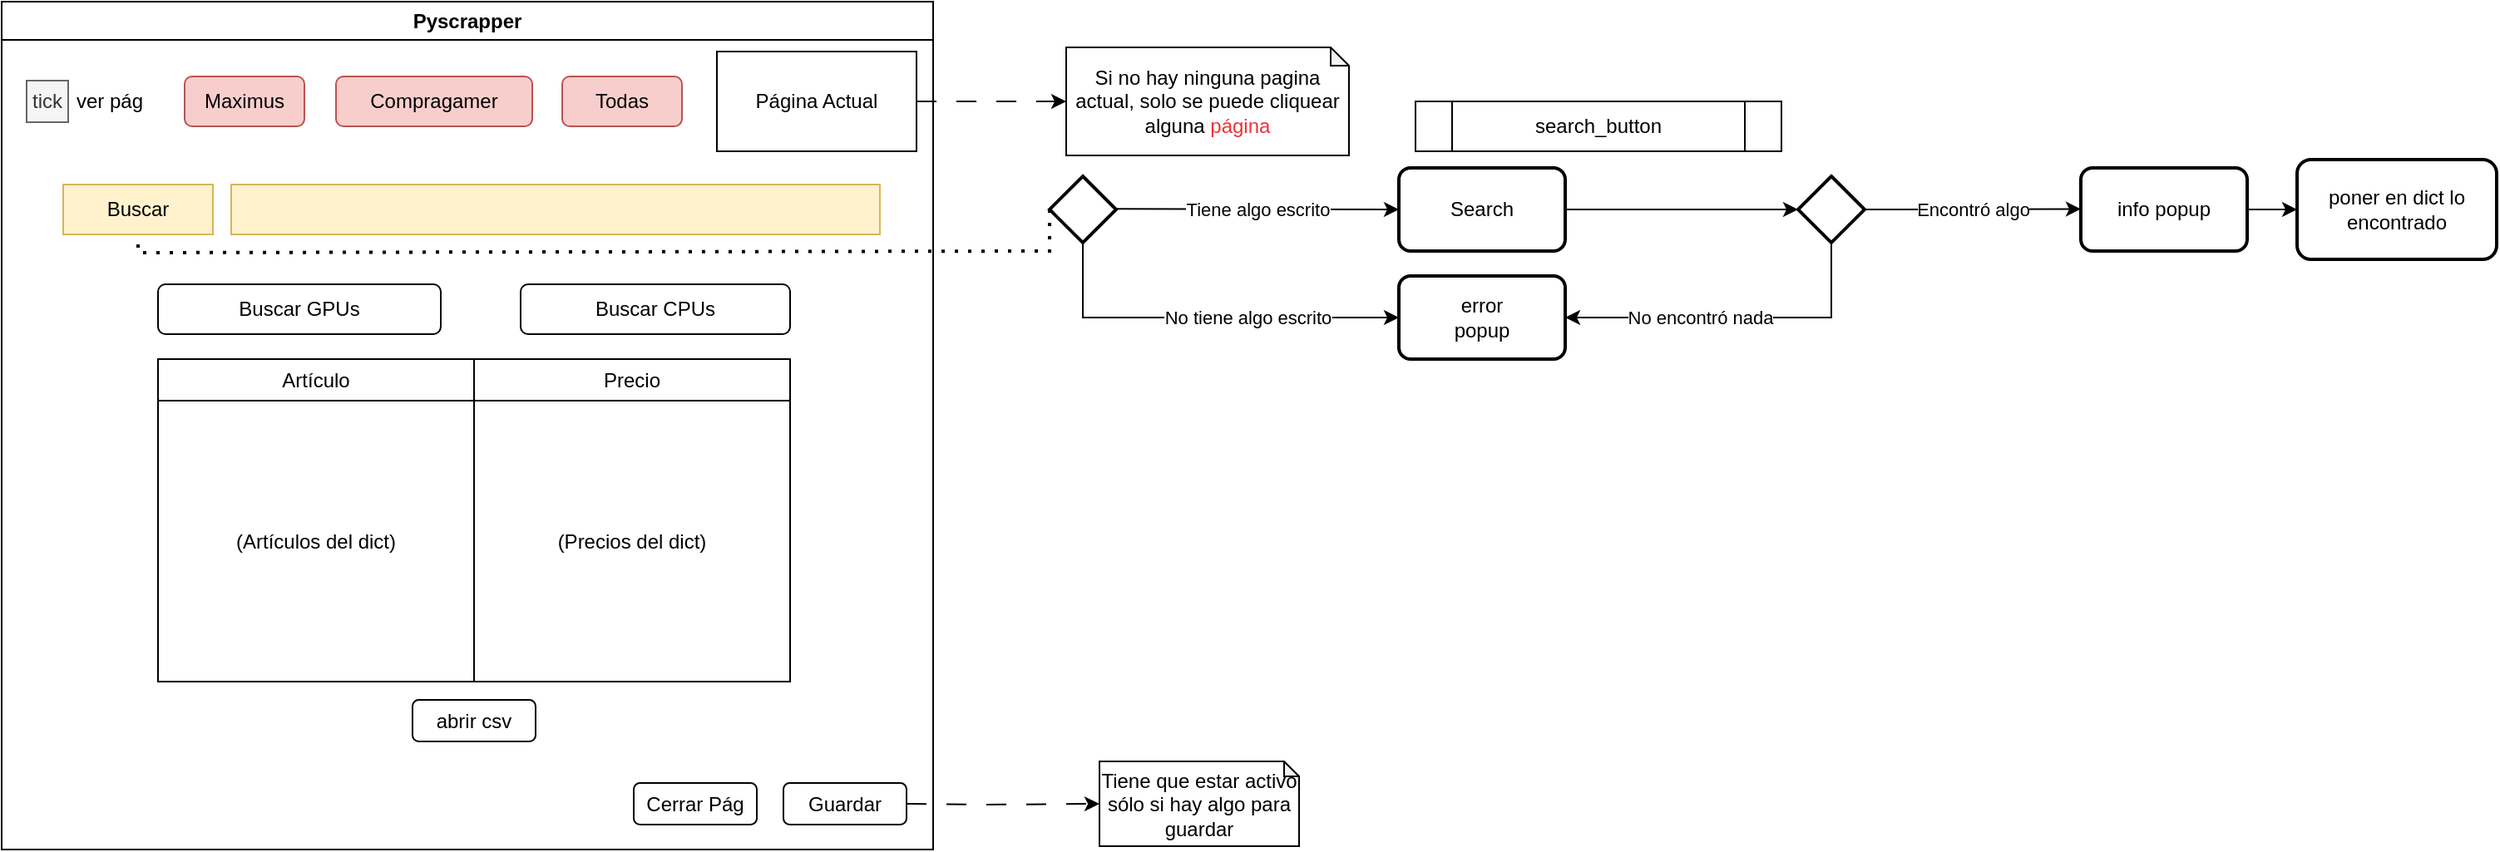 <mxfile version="26.1.3">
  <diagram name="Página-1" id="81k6pfxS5LgnZ5fJO8in">
    <mxGraphModel dx="1434" dy="822" grid="1" gridSize="10" guides="1" tooltips="1" connect="1" arrows="1" fold="1" page="1" pageScale="1" pageWidth="827" pageHeight="1169" math="0" shadow="0">
      <root>
        <mxCell id="0" />
        <mxCell id="1" parent="0" />
        <mxCell id="_4SPdL2_WH518IZdtTf2-4" value="Pyscrapper" style="swimlane;whiteSpace=wrap;html=1;startSize=23;movable=1;resizable=1;rotatable=1;deletable=1;editable=1;locked=0;connectable=1;" parent="1" vertex="1">
          <mxGeometry x="130" y="90" width="560" height="510" as="geometry">
            <mxRectangle x="130" y="90" width="140" height="30" as="alternateBounds" />
          </mxGeometry>
        </mxCell>
        <mxCell id="_4SPdL2_WH518IZdtTf2-8" value="" style="rounded=0;whiteSpace=wrap;html=1;fillColor=#fff2cc;strokeColor=#d6b656;" parent="_4SPdL2_WH518IZdtTf2-4" vertex="1">
          <mxGeometry x="138" y="110" width="390" height="30" as="geometry" />
        </mxCell>
        <mxCell id="_4SPdL2_WH518IZdtTf2-10" value="Buscar" style="text;html=1;align=center;verticalAlign=middle;whiteSpace=wrap;rounded=0;fillColor=#fff2cc;strokeColor=#d6b656;" parent="_4SPdL2_WH518IZdtTf2-4" vertex="1">
          <mxGeometry x="37" y="110" width="90" height="30" as="geometry" />
        </mxCell>
        <mxCell id="_4SPdL2_WH518IZdtTf2-45" value="Todas" style="rounded=1;whiteSpace=wrap;html=1;fillColor=#f8cecc;strokeColor=#b85450;" parent="_4SPdL2_WH518IZdtTf2-4" vertex="1">
          <mxGeometry x="337" y="45" width="72" height="30" as="geometry" />
        </mxCell>
        <mxCell id="_4SPdL2_WH518IZdtTf2-63" value="Página Actual" style="rounded=0;whiteSpace=wrap;html=1;" parent="_4SPdL2_WH518IZdtTf2-4" vertex="1">
          <mxGeometry x="430" y="30" width="120" height="60" as="geometry" />
        </mxCell>
        <mxCell id="_4SPdL2_WH518IZdtTf2-90" value="&lt;div&gt;Buscar GPUs&lt;/div&gt;" style="rounded=1;whiteSpace=wrap;html=1;" parent="_4SPdL2_WH518IZdtTf2-4" vertex="1">
          <mxGeometry x="94" y="170" width="170" height="30" as="geometry" />
        </mxCell>
        <mxCell id="_4SPdL2_WH518IZdtTf2-91" value="Buscar CPUs" style="rounded=1;whiteSpace=wrap;html=1;" parent="_4SPdL2_WH518IZdtTf2-4" vertex="1">
          <mxGeometry x="312" y="170" width="162" height="30" as="geometry" />
        </mxCell>
        <mxCell id="_4SPdL2_WH518IZdtTf2-94" value="tick" style="whiteSpace=wrap;html=1;aspect=fixed;fillColor=#f5f5f5;fontColor=#333333;strokeColor=#666666;" parent="_4SPdL2_WH518IZdtTf2-4" vertex="1">
          <mxGeometry x="15" y="47.5" width="25" height="25" as="geometry" />
        </mxCell>
        <mxCell id="_4SPdL2_WH518IZdtTf2-97" value="ver pág" style="text;html=1;align=center;verticalAlign=middle;whiteSpace=wrap;rounded=0;" parent="_4SPdL2_WH518IZdtTf2-4" vertex="1">
          <mxGeometry x="40" y="45" width="50" height="30" as="geometry" />
        </mxCell>
        <mxCell id="_4SPdL2_WH518IZdtTf2-40" value="Maximus" style="rounded=1;whiteSpace=wrap;html=1;container=0;fillColor=#f8cecc;strokeColor=#b85450;" parent="_4SPdL2_WH518IZdtTf2-4" vertex="1">
          <mxGeometry x="110" y="45" width="72" height="30" as="geometry" />
        </mxCell>
        <mxCell id="_4SPdL2_WH518IZdtTf2-43" value="Compragamer" style="rounded=1;whiteSpace=wrap;html=1;fillColor=#f8cecc;strokeColor=#b85450;" parent="_4SPdL2_WH518IZdtTf2-4" vertex="1">
          <mxGeometry x="201" y="45" width="118" height="30" as="geometry" />
        </mxCell>
        <mxCell id="_4SPdL2_WH518IZdtTf2-135" value="" style="group" parent="_4SPdL2_WH518IZdtTf2-4" vertex="1" connectable="0">
          <mxGeometry x="94" y="215" width="380" height="195" as="geometry" />
        </mxCell>
        <mxCell id="_4SPdL2_WH518IZdtTf2-127" value="" style="shape=internalStorage;whiteSpace=wrap;html=1;backgroundOutline=1;dx=190;dy=25;" parent="_4SPdL2_WH518IZdtTf2-135" vertex="1">
          <mxGeometry width="380" height="194" as="geometry" />
        </mxCell>
        <mxCell id="_4SPdL2_WH518IZdtTf2-130" value="Artículo" style="text;html=1;align=center;verticalAlign=middle;whiteSpace=wrap;rounded=0;" parent="_4SPdL2_WH518IZdtTf2-135" vertex="1">
          <mxGeometry width="190" height="25" as="geometry" />
        </mxCell>
        <mxCell id="_4SPdL2_WH518IZdtTf2-131" value="Precio" style="text;html=1;align=center;verticalAlign=middle;whiteSpace=wrap;rounded=0;" parent="_4SPdL2_WH518IZdtTf2-135" vertex="1">
          <mxGeometry x="190" width="190" height="25" as="geometry" />
        </mxCell>
        <mxCell id="_4SPdL2_WH518IZdtTf2-133" value="(Artículos del dict)" style="text;html=1;align=center;verticalAlign=middle;whiteSpace=wrap;rounded=0;" parent="_4SPdL2_WH518IZdtTf2-135" vertex="1">
          <mxGeometry y="25" width="190" height="170" as="geometry" />
        </mxCell>
        <mxCell id="_4SPdL2_WH518IZdtTf2-134" value="(Precios del dict)" style="text;html=1;align=center;verticalAlign=middle;whiteSpace=wrap;rounded=0;" parent="_4SPdL2_WH518IZdtTf2-135" vertex="1">
          <mxGeometry x="190" y="25" width="190" height="170" as="geometry" />
        </mxCell>
        <mxCell id="_4SPdL2_WH518IZdtTf2-142" value="Cerrar Pág" style="rounded=1;whiteSpace=wrap;html=1;" parent="_4SPdL2_WH518IZdtTf2-4" vertex="1">
          <mxGeometry x="380" y="470" width="74" height="25" as="geometry" />
        </mxCell>
        <mxCell id="_4SPdL2_WH518IZdtTf2-143" value="Guardar" style="rounded=1;whiteSpace=wrap;html=1;" parent="_4SPdL2_WH518IZdtTf2-4" vertex="1">
          <mxGeometry x="470" y="470" width="74" height="25" as="geometry" />
        </mxCell>
        <mxCell id="_4SPdL2_WH518IZdtTf2-150" value="abrir csv" style="rounded=1;whiteSpace=wrap;html=1;" parent="_4SPdL2_WH518IZdtTf2-4" vertex="1">
          <mxGeometry x="247" y="420" width="74" height="25" as="geometry" />
        </mxCell>
        <mxCell id="_4SPdL2_WH518IZdtTf2-12" value="" style="endArrow=none;dashed=1;html=1;dashPattern=1 3;strokeWidth=2;rounded=0;entryX=0.5;entryY=1;entryDx=0;entryDy=0;exitX=0;exitY=0.5;exitDx=0;exitDy=0;exitPerimeter=0;" parent="1" source="_4SPdL2_WH518IZdtTf2-14" target="_4SPdL2_WH518IZdtTf2-10" edge="1">
          <mxGeometry width="50" height="50" relative="1" as="geometry">
            <mxPoint x="760" y="280" as="sourcePoint" />
            <mxPoint x="500" y="320" as="targetPoint" />
            <Array as="points">
              <mxPoint x="760" y="215" />
              <mxPoint x="760" y="240" />
              <mxPoint x="212" y="241" />
            </Array>
          </mxGeometry>
        </mxCell>
        <mxCell id="_4SPdL2_WH518IZdtTf2-14" value="" style="strokeWidth=2;html=1;shape=mxgraph.flowchart.decision;whiteSpace=wrap;" parent="1" vertex="1">
          <mxGeometry x="760" y="195" width="40" height="40" as="geometry" />
        </mxCell>
        <mxCell id="_4SPdL2_WH518IZdtTf2-15" value="" style="endArrow=classic;html=1;rounded=0;" parent="1" edge="1">
          <mxGeometry relative="1" as="geometry">
            <mxPoint x="800" y="214.6" as="sourcePoint" />
            <mxPoint x="970" y="215" as="targetPoint" />
          </mxGeometry>
        </mxCell>
        <mxCell id="_4SPdL2_WH518IZdtTf2-16" value="Tiene algo escrito" style="edgeLabel;resizable=0;html=1;;align=center;verticalAlign=middle;" parent="_4SPdL2_WH518IZdtTf2-15" connectable="0" vertex="1">
          <mxGeometry relative="1" as="geometry" />
        </mxCell>
        <mxCell id="_4SPdL2_WH518IZdtTf2-19" value="" style="rounded=1;whiteSpace=wrap;html=1;absoluteArcSize=1;arcSize=14;strokeWidth=2;" parent="1" vertex="1">
          <mxGeometry x="970" y="190" width="100" height="50" as="geometry" />
        </mxCell>
        <mxCell id="_4SPdL2_WH518IZdtTf2-20" value="Search" style="text;html=1;align=center;verticalAlign=middle;whiteSpace=wrap;rounded=0;" parent="1" vertex="1">
          <mxGeometry x="990" y="200" width="60" height="30" as="geometry" />
        </mxCell>
        <mxCell id="_4SPdL2_WH518IZdtTf2-21" value="" style="endArrow=classic;html=1;rounded=0;entryX=0;entryY=0.5;entryDx=0;entryDy=0;exitX=0.5;exitY=1;exitDx=0;exitDy=0;exitPerimeter=0;" parent="1" source="_4SPdL2_WH518IZdtTf2-14" target="_4SPdL2_WH518IZdtTf2-23" edge="1">
          <mxGeometry relative="1" as="geometry">
            <mxPoint x="780" y="255" as="sourcePoint" />
            <mxPoint x="920" y="285" as="targetPoint" />
            <Array as="points">
              <mxPoint x="780" y="280" />
            </Array>
          </mxGeometry>
        </mxCell>
        <mxCell id="_4SPdL2_WH518IZdtTf2-22" value="No tiene algo escrito" style="edgeLabel;resizable=0;html=1;;align=center;verticalAlign=middle;" parent="_4SPdL2_WH518IZdtTf2-21" connectable="0" vertex="1">
          <mxGeometry relative="1" as="geometry">
            <mxPoint x="26" as="offset" />
          </mxGeometry>
        </mxCell>
        <mxCell id="_4SPdL2_WH518IZdtTf2-23" value="" style="rounded=1;whiteSpace=wrap;html=1;absoluteArcSize=1;arcSize=14;strokeWidth=2;" parent="1" vertex="1">
          <mxGeometry x="970" y="255" width="100" height="50" as="geometry" />
        </mxCell>
        <mxCell id="_4SPdL2_WH518IZdtTf2-24" value="error popup" style="text;html=1;align=center;verticalAlign=middle;whiteSpace=wrap;rounded=0;" parent="1" vertex="1">
          <mxGeometry x="990" y="265" width="60" height="30" as="geometry" />
        </mxCell>
        <mxCell id="_4SPdL2_WH518IZdtTf2-25" value="" style="strokeWidth=2;html=1;shape=mxgraph.flowchart.decision;whiteSpace=wrap;" parent="1" vertex="1">
          <mxGeometry x="1210" y="195" width="40" height="40" as="geometry" />
        </mxCell>
        <mxCell id="_4SPdL2_WH518IZdtTf2-26" value="" style="endArrow=classic;html=1;rounded=0;exitX=1;exitY=0.5;exitDx=0;exitDy=0;exitPerimeter=0;" parent="1" source="_4SPdL2_WH518IZdtTf2-25" edge="1">
          <mxGeometry relative="1" as="geometry">
            <mxPoint x="1280" y="215" as="sourcePoint" />
            <mxPoint x="1380" y="214.72" as="targetPoint" />
          </mxGeometry>
        </mxCell>
        <mxCell id="_4SPdL2_WH518IZdtTf2-27" value="Encontró algo" style="edgeLabel;resizable=0;html=1;;align=center;verticalAlign=middle;" parent="_4SPdL2_WH518IZdtTf2-26" connectable="0" vertex="1">
          <mxGeometry relative="1" as="geometry" />
        </mxCell>
        <mxCell id="_4SPdL2_WH518IZdtTf2-29" value="" style="endArrow=classic;html=1;rounded=0;exitX=1;exitY=0.5;exitDx=0;exitDy=0;entryX=0;entryY=0.5;entryDx=0;entryDy=0;entryPerimeter=0;" parent="1" source="_4SPdL2_WH518IZdtTf2-19" target="_4SPdL2_WH518IZdtTf2-25" edge="1">
          <mxGeometry width="50" height="50" relative="1" as="geometry">
            <mxPoint x="1120" y="235" as="sourcePoint" />
            <mxPoint x="1170" y="185" as="targetPoint" />
          </mxGeometry>
        </mxCell>
        <mxCell id="_4SPdL2_WH518IZdtTf2-30" value="" style="endArrow=classic;html=1;rounded=0;exitX=0.5;exitY=1;exitDx=0;exitDy=0;exitPerimeter=0;entryX=1;entryY=0.5;entryDx=0;entryDy=0;" parent="1" source="_4SPdL2_WH518IZdtTf2-25" target="_4SPdL2_WH518IZdtTf2-23" edge="1">
          <mxGeometry relative="1" as="geometry">
            <mxPoint x="1220" y="185" as="sourcePoint" />
            <mxPoint x="1320" y="185" as="targetPoint" />
            <Array as="points">
              <mxPoint x="1230" y="280" />
            </Array>
          </mxGeometry>
        </mxCell>
        <mxCell id="_4SPdL2_WH518IZdtTf2-31" value="No encontró nada" style="edgeLabel;resizable=0;html=1;;align=center;verticalAlign=middle;" parent="_4SPdL2_WH518IZdtTf2-30" connectable="0" vertex="1">
          <mxGeometry relative="1" as="geometry">
            <mxPoint x="-22" as="offset" />
          </mxGeometry>
        </mxCell>
        <mxCell id="_4SPdL2_WH518IZdtTf2-68" value="" style="edgeStyle=orthogonalEdgeStyle;rounded=0;orthogonalLoop=1;jettySize=auto;html=1;" parent="1" source="_4SPdL2_WH518IZdtTf2-32" target="_4SPdL2_WH518IZdtTf2-67" edge="1">
          <mxGeometry relative="1" as="geometry" />
        </mxCell>
        <mxCell id="_4SPdL2_WH518IZdtTf2-32" value="" style="rounded=1;whiteSpace=wrap;html=1;absoluteArcSize=1;arcSize=14;strokeWidth=2;" parent="1" vertex="1">
          <mxGeometry x="1380" y="190" width="100" height="50" as="geometry" />
        </mxCell>
        <mxCell id="_4SPdL2_WH518IZdtTf2-33" value="info popup" style="text;html=1;align=center;verticalAlign=middle;whiteSpace=wrap;rounded=0;" parent="1" vertex="1">
          <mxGeometry x="1400" y="200" width="60" height="30" as="geometry" />
        </mxCell>
        <mxCell id="_4SPdL2_WH518IZdtTf2-34" value="" style="shape=process;whiteSpace=wrap;html=1;backgroundOutline=1;" parent="1" vertex="1">
          <mxGeometry x="980" y="150" width="220" height="30" as="geometry" />
        </mxCell>
        <mxCell id="_4SPdL2_WH518IZdtTf2-35" value="search_button" style="text;html=1;align=center;verticalAlign=middle;whiteSpace=wrap;rounded=0;" parent="1" vertex="1">
          <mxGeometry x="980" y="150" width="220" height="30" as="geometry" />
        </mxCell>
        <mxCell id="_4SPdL2_WH518IZdtTf2-59" value="" style="endArrow=classic;html=1;rounded=0;exitX=1;exitY=0.5;exitDx=0;exitDy=0;dashed=1;dashPattern=12 12;entryX=0;entryY=0.5;entryDx=0;entryDy=0;entryPerimeter=0;" parent="1" source="_4SPdL2_WH518IZdtTf2-143" target="_4SPdL2_WH518IZdtTf2-146" edge="1">
          <mxGeometry relative="1" as="geometry">
            <mxPoint x="812" y="475" as="sourcePoint" />
            <mxPoint x="779" y="573" as="targetPoint" />
            <Array as="points">
              <mxPoint x="720" y="573" />
            </Array>
          </mxGeometry>
        </mxCell>
        <mxCell id="_4SPdL2_WH518IZdtTf2-67" value="poner en dict lo encontrado" style="whiteSpace=wrap;html=1;rounded=1;arcSize=14;strokeWidth=2;" parent="1" vertex="1">
          <mxGeometry x="1510" y="185" width="120" height="60" as="geometry" />
        </mxCell>
        <mxCell id="_4SPdL2_WH518IZdtTf2-75" value="" style="endArrow=classic;html=1;rounded=0;dashed=1;dashPattern=12 12;entryX=0;entryY=0.5;entryDx=0;entryDy=0;exitX=1;exitY=0.5;exitDx=0;exitDy=0;entryPerimeter=0;" parent="1" source="_4SPdL2_WH518IZdtTf2-63" target="_4SPdL2_WH518IZdtTf2-148" edge="1">
          <mxGeometry relative="1" as="geometry">
            <mxPoint x="720" y="140" as="sourcePoint" />
            <mxPoint x="770.0" y="150.0" as="targetPoint" />
          </mxGeometry>
        </mxCell>
        <mxCell id="_4SPdL2_WH518IZdtTf2-146" value="Tiene que estar activo sólo si hay algo para guardar" style="shape=note;whiteSpace=wrap;html=1;backgroundOutline=1;darkOpacity=0.05;size=9;" parent="1" vertex="1">
          <mxGeometry x="790" y="547" width="120" height="51" as="geometry" />
        </mxCell>
        <mxCell id="_4SPdL2_WH518IZdtTf2-148" value="Si no hay ninguna pagina actual, solo se puede cliquear alguna &lt;span style=&quot;color: light-dark(rgb(237, 51, 59), rgb(237, 237, 237));&quot;&gt;página&lt;/span&gt;" style="shape=note;whiteSpace=wrap;html=1;backgroundOutline=1;darkOpacity=0.05;size=11;" parent="1" vertex="1">
          <mxGeometry x="770" y="117.5" width="170" height="65" as="geometry" />
        </mxCell>
      </root>
    </mxGraphModel>
  </diagram>
</mxfile>
